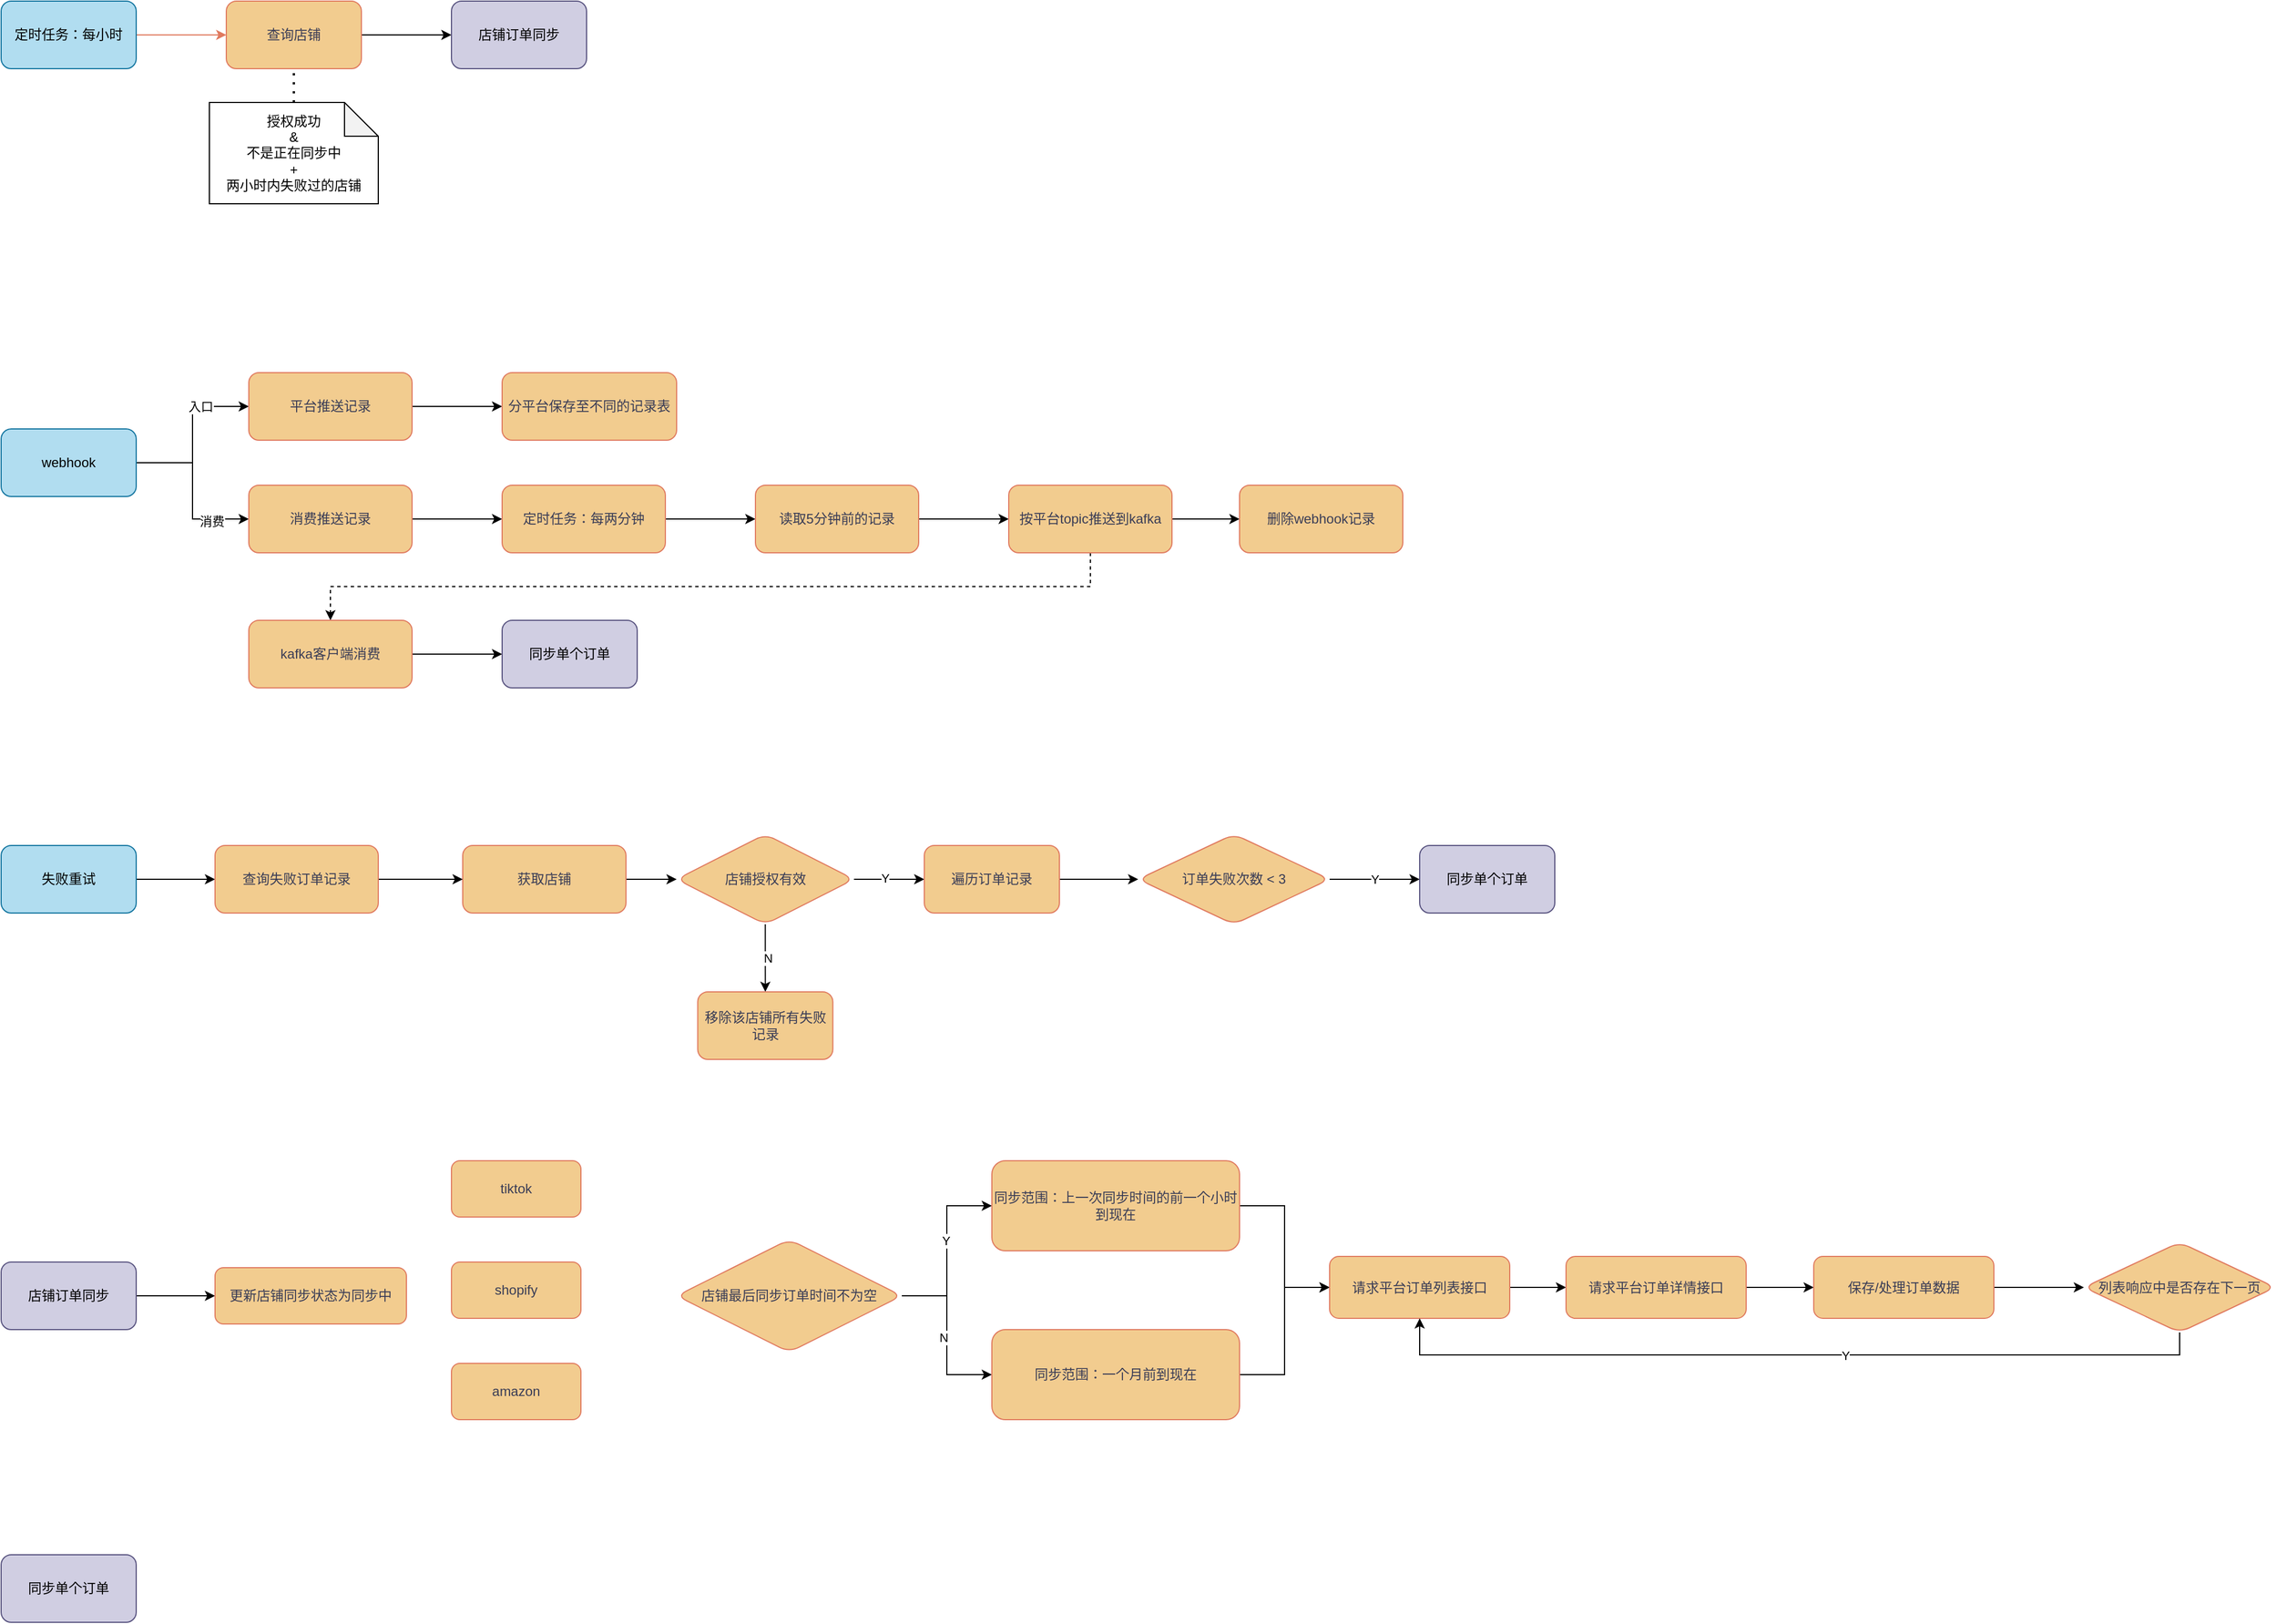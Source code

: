 <mxfile version="22.1.21" type="github">
  <diagram name="第 1 页" id="JyRQv7z_uOhhVvSPAPBE">
    <mxGraphModel dx="1434" dy="792" grid="1" gridSize="10" guides="1" tooltips="1" connect="1" arrows="1" fold="1" page="1" pageScale="1" pageWidth="1200" pageHeight="1920" math="0" shadow="0">
      <root>
        <mxCell id="0" />
        <mxCell id="1" parent="0" />
        <mxCell id="u4fPOviZWzzGuPlj3rxm-1" value="" style="edgeStyle=orthogonalEdgeStyle;rounded=1;orthogonalLoop=1;jettySize=auto;html=1;labelBackgroundColor=none;strokeColor=#E07A5F;fontColor=default;" parent="1" edge="1">
          <mxGeometry relative="1" as="geometry">
            <mxPoint x="160" y="70" as="sourcePoint" />
            <mxPoint x="240" y="70" as="targetPoint" />
          </mxGeometry>
        </mxCell>
        <mxCell id="u4fPOviZWzzGuPlj3rxm-2" value="定时任务：每小时" style="rounded=1;whiteSpace=wrap;html=1;labelBackgroundColor=none;fillColor=#b1ddf0;strokeColor=#10739e;" parent="1" vertex="1">
          <mxGeometry x="40" y="40" width="120" height="60" as="geometry" />
        </mxCell>
        <mxCell id="u4fPOviZWzzGuPlj3rxm-3" style="edgeStyle=orthogonalEdgeStyle;rounded=0;orthogonalLoop=1;jettySize=auto;html=1;exitX=1;exitY=0.5;exitDx=0;exitDy=0;entryX=0;entryY=0.5;entryDx=0;entryDy=0;" parent="1" source="u4fPOviZWzzGuPlj3rxm-7" target="u4fPOviZWzzGuPlj3rxm-32" edge="1">
          <mxGeometry relative="1" as="geometry" />
        </mxCell>
        <mxCell id="u4fPOviZWzzGuPlj3rxm-4" value="入口" style="edgeLabel;html=1;align=center;verticalAlign=middle;resizable=0;points=[];" parent="u4fPOviZWzzGuPlj3rxm-3" vertex="1" connectable="0">
          <mxGeometry x="0.427" relative="1" as="geometry">
            <mxPoint as="offset" />
          </mxGeometry>
        </mxCell>
        <mxCell id="u4fPOviZWzzGuPlj3rxm-5" style="edgeStyle=orthogonalEdgeStyle;rounded=0;orthogonalLoop=1;jettySize=auto;html=1;exitX=1;exitY=0.5;exitDx=0;exitDy=0;entryX=0;entryY=0.5;entryDx=0;entryDy=0;" parent="1" source="u4fPOviZWzzGuPlj3rxm-7" target="u4fPOviZWzzGuPlj3rxm-34" edge="1">
          <mxGeometry relative="1" as="geometry" />
        </mxCell>
        <mxCell id="u4fPOviZWzzGuPlj3rxm-6" value="消费" style="edgeLabel;html=1;align=center;verticalAlign=middle;resizable=0;points=[];" parent="u4fPOviZWzzGuPlj3rxm-5" vertex="1" connectable="0">
          <mxGeometry x="0.56" y="-2" relative="1" as="geometry">
            <mxPoint as="offset" />
          </mxGeometry>
        </mxCell>
        <mxCell id="u4fPOviZWzzGuPlj3rxm-7" value="webhook" style="rounded=1;whiteSpace=wrap;html=1;labelBackgroundColor=none;fillColor=#b1ddf0;strokeColor=#10739e;" parent="1" vertex="1">
          <mxGeometry x="40" y="420" width="120" height="60" as="geometry" />
        </mxCell>
        <mxCell id="u4fPOviZWzzGuPlj3rxm-8" style="edgeStyle=orthogonalEdgeStyle;rounded=0;orthogonalLoop=1;jettySize=auto;html=1;exitX=1;exitY=0.5;exitDx=0;exitDy=0;" parent="1" source="u4fPOviZWzzGuPlj3rxm-9" target="u4fPOviZWzzGuPlj3rxm-25" edge="1">
          <mxGeometry relative="1" as="geometry" />
        </mxCell>
        <mxCell id="u4fPOviZWzzGuPlj3rxm-9" value="失败重试" style="rounded=1;whiteSpace=wrap;html=1;labelBackgroundColor=none;fillColor=#b1ddf0;strokeColor=#10739e;" parent="1" vertex="1">
          <mxGeometry x="40" y="790" width="120" height="60" as="geometry" />
        </mxCell>
        <mxCell id="u4fPOviZWzzGuPlj3rxm-10" value="" style="edgeStyle=orthogonalEdgeStyle;rounded=0;orthogonalLoop=1;jettySize=auto;html=1;" parent="1" source="u4fPOviZWzzGuPlj3rxm-11" target="u4fPOviZWzzGuPlj3rxm-14" edge="1">
          <mxGeometry relative="1" as="geometry" />
        </mxCell>
        <mxCell id="u4fPOviZWzzGuPlj3rxm-11" value="查询店铺" style="rounded=1;whiteSpace=wrap;html=1;labelBackgroundColor=none;fillColor=#F2CC8F;strokeColor=#E07A5F;fontColor=#393C56;" parent="1" vertex="1">
          <mxGeometry x="240" y="40" width="120" height="60" as="geometry" />
        </mxCell>
        <mxCell id="u4fPOviZWzzGuPlj3rxm-12" value="&lt;div&gt;授权成功&lt;/div&gt;&lt;div&gt;&amp;amp;&lt;br&gt;&lt;/div&gt;&lt;div&gt;不是正在同步中&lt;br&gt;&lt;/div&gt;&lt;div&gt;+&lt;/div&gt;&lt;div&gt;两小时内失败过的店铺&lt;br&gt;&lt;/div&gt;" style="shape=note;whiteSpace=wrap;html=1;backgroundOutline=1;darkOpacity=0.05;" parent="1" vertex="1">
          <mxGeometry x="225" y="130" width="150" height="90" as="geometry" />
        </mxCell>
        <mxCell id="u4fPOviZWzzGuPlj3rxm-13" value="" style="endArrow=none;dashed=1;html=1;dashPattern=1 3;strokeWidth=2;rounded=0;entryX=0.5;entryY=1;entryDx=0;entryDy=0;exitX=0.5;exitY=0;exitDx=0;exitDy=0;exitPerimeter=0;" parent="1" source="u4fPOviZWzzGuPlj3rxm-12" target="u4fPOviZWzzGuPlj3rxm-11" edge="1">
          <mxGeometry width="50" height="50" relative="1" as="geometry">
            <mxPoint x="720" y="150" as="sourcePoint" />
            <mxPoint x="770" y="100" as="targetPoint" />
          </mxGeometry>
        </mxCell>
        <mxCell id="u4fPOviZWzzGuPlj3rxm-14" value="店铺订单同步" style="rounded=1;whiteSpace=wrap;html=1;labelBackgroundColor=none;fillColor=#d0cee2;strokeColor=#56517e;" parent="1" vertex="1">
          <mxGeometry x="440" y="40" width="120" height="60" as="geometry" />
        </mxCell>
        <mxCell id="u4fPOviZWzzGuPlj3rxm-15" value="" style="edgeStyle=orthogonalEdgeStyle;rounded=0;orthogonalLoop=1;jettySize=auto;html=1;" parent="1" source="u4fPOviZWzzGuPlj3rxm-16" target="u4fPOviZWzzGuPlj3rxm-21" edge="1">
          <mxGeometry relative="1" as="geometry" />
        </mxCell>
        <mxCell id="u4fPOviZWzzGuPlj3rxm-16" value="获取店铺" style="rounded=1;whiteSpace=wrap;html=1;labelBackgroundColor=none;fillColor=#F2CC8F;strokeColor=#E07A5F;fontColor=#393C56;" parent="1" vertex="1">
          <mxGeometry x="450" y="790" width="145" height="60" as="geometry" />
        </mxCell>
        <mxCell id="u4fPOviZWzzGuPlj3rxm-17" value="" style="edgeStyle=orthogonalEdgeStyle;rounded=0;orthogonalLoop=1;jettySize=auto;html=1;" parent="1" source="u4fPOviZWzzGuPlj3rxm-21" target="u4fPOviZWzzGuPlj3rxm-23" edge="1">
          <mxGeometry relative="1" as="geometry" />
        </mxCell>
        <mxCell id="u4fPOviZWzzGuPlj3rxm-18" value="Y" style="edgeLabel;html=1;align=center;verticalAlign=middle;resizable=0;points=[];" parent="u4fPOviZWzzGuPlj3rxm-17" vertex="1" connectable="0">
          <mxGeometry x="-0.16" y="1" relative="1" as="geometry">
            <mxPoint x="1" as="offset" />
          </mxGeometry>
        </mxCell>
        <mxCell id="u4fPOviZWzzGuPlj3rxm-19" value="" style="edgeStyle=orthogonalEdgeStyle;rounded=0;orthogonalLoop=1;jettySize=auto;html=1;" parent="1" source="u4fPOviZWzzGuPlj3rxm-21" target="u4fPOviZWzzGuPlj3rxm-26" edge="1">
          <mxGeometry relative="1" as="geometry" />
        </mxCell>
        <mxCell id="u4fPOviZWzzGuPlj3rxm-20" value="N" style="edgeLabel;html=1;align=center;verticalAlign=middle;resizable=0;points=[];" parent="u4fPOviZWzzGuPlj3rxm-19" vertex="1" connectable="0">
          <mxGeometry x="0.0" y="2" relative="1" as="geometry">
            <mxPoint as="offset" />
          </mxGeometry>
        </mxCell>
        <mxCell id="u4fPOviZWzzGuPlj3rxm-21" value="店铺授权有效" style="rhombus;whiteSpace=wrap;html=1;fillColor=#F2CC8F;strokeColor=#E07A5F;fontColor=#393C56;rounded=1;labelBackgroundColor=none;" parent="1" vertex="1">
          <mxGeometry x="640" y="780" width="157.5" height="80" as="geometry" />
        </mxCell>
        <mxCell id="u4fPOviZWzzGuPlj3rxm-22" value="" style="edgeStyle=orthogonalEdgeStyle;rounded=0;orthogonalLoop=1;jettySize=auto;html=1;" parent="1" source="u4fPOviZWzzGuPlj3rxm-23" target="u4fPOviZWzzGuPlj3rxm-29" edge="1">
          <mxGeometry relative="1" as="geometry" />
        </mxCell>
        <mxCell id="u4fPOviZWzzGuPlj3rxm-23" value="遍历订单记录" style="whiteSpace=wrap;html=1;fillColor=#F2CC8F;strokeColor=#E07A5F;fontColor=#393C56;rounded=1;labelBackgroundColor=none;" parent="1" vertex="1">
          <mxGeometry x="860" y="790" width="120" height="60" as="geometry" />
        </mxCell>
        <mxCell id="u4fPOviZWzzGuPlj3rxm-24" style="edgeStyle=orthogonalEdgeStyle;rounded=0;orthogonalLoop=1;jettySize=auto;html=1;exitX=1;exitY=0.5;exitDx=0;exitDy=0;entryX=0;entryY=0.5;entryDx=0;entryDy=0;" parent="1" source="u4fPOviZWzzGuPlj3rxm-25" target="u4fPOviZWzzGuPlj3rxm-16" edge="1">
          <mxGeometry relative="1" as="geometry" />
        </mxCell>
        <mxCell id="u4fPOviZWzzGuPlj3rxm-25" value="查询失败订单记录" style="rounded=1;whiteSpace=wrap;html=1;labelBackgroundColor=none;fillColor=#F2CC8F;strokeColor=#E07A5F;fontColor=#393C56;" parent="1" vertex="1">
          <mxGeometry x="230" y="790" width="145" height="60" as="geometry" />
        </mxCell>
        <mxCell id="u4fPOviZWzzGuPlj3rxm-26" value="移除该店铺所有失败记录" style="whiteSpace=wrap;html=1;fillColor=#F2CC8F;strokeColor=#E07A5F;fontColor=#393C56;rounded=1;labelBackgroundColor=none;" parent="1" vertex="1">
          <mxGeometry x="658.75" y="920" width="120" height="60" as="geometry" />
        </mxCell>
        <mxCell id="u4fPOviZWzzGuPlj3rxm-27" value="" style="edgeStyle=orthogonalEdgeStyle;rounded=0;orthogonalLoop=1;jettySize=auto;html=1;" parent="1" source="u4fPOviZWzzGuPlj3rxm-29" target="u4fPOviZWzzGuPlj3rxm-30" edge="1">
          <mxGeometry relative="1" as="geometry" />
        </mxCell>
        <mxCell id="u4fPOviZWzzGuPlj3rxm-28" value="Y" style="edgeLabel;html=1;align=center;verticalAlign=middle;resizable=0;points=[];" parent="u4fPOviZWzzGuPlj3rxm-27" vertex="1" connectable="0">
          <mxGeometry relative="1" as="geometry">
            <mxPoint as="offset" />
          </mxGeometry>
        </mxCell>
        <mxCell id="u4fPOviZWzzGuPlj3rxm-29" value="订单失败次数 &amp;lt; 3" style="rhombus;whiteSpace=wrap;html=1;fillColor=#F2CC8F;strokeColor=#E07A5F;fontColor=#393C56;rounded=1;labelBackgroundColor=none;" parent="1" vertex="1">
          <mxGeometry x="1050" y="780" width="170" height="80" as="geometry" />
        </mxCell>
        <mxCell id="u4fPOviZWzzGuPlj3rxm-30" value="同步单个订单" style="whiteSpace=wrap;html=1;fillColor=#d0cee2;strokeColor=#56517e;rounded=1;labelBackgroundColor=none;" parent="1" vertex="1">
          <mxGeometry x="1300" y="790" width="120" height="60" as="geometry" />
        </mxCell>
        <mxCell id="u4fPOviZWzzGuPlj3rxm-31" value="" style="edgeStyle=orthogonalEdgeStyle;rounded=0;orthogonalLoop=1;jettySize=auto;html=1;" parent="1" source="u4fPOviZWzzGuPlj3rxm-32" target="u4fPOviZWzzGuPlj3rxm-35" edge="1">
          <mxGeometry relative="1" as="geometry" />
        </mxCell>
        <mxCell id="u4fPOviZWzzGuPlj3rxm-32" value="平台推送记录" style="rounded=1;whiteSpace=wrap;html=1;labelBackgroundColor=none;fillColor=#F2CC8F;strokeColor=#E07A5F;fontColor=#393C56;" parent="1" vertex="1">
          <mxGeometry x="260" y="370" width="145" height="60" as="geometry" />
        </mxCell>
        <mxCell id="u4fPOviZWzzGuPlj3rxm-33" value="" style="edgeStyle=orthogonalEdgeStyle;rounded=0;orthogonalLoop=1;jettySize=auto;html=1;" parent="1" source="u4fPOviZWzzGuPlj3rxm-34" target="u4fPOviZWzzGuPlj3rxm-37" edge="1">
          <mxGeometry relative="1" as="geometry" />
        </mxCell>
        <mxCell id="u4fPOviZWzzGuPlj3rxm-34" value="消费推送记录" style="rounded=1;whiteSpace=wrap;html=1;labelBackgroundColor=none;fillColor=#F2CC8F;strokeColor=#E07A5F;fontColor=#393C56;" parent="1" vertex="1">
          <mxGeometry x="260" y="470" width="145" height="60" as="geometry" />
        </mxCell>
        <mxCell id="u4fPOviZWzzGuPlj3rxm-35" value="分平台保存至不同的记录表" style="rounded=1;whiteSpace=wrap;html=1;labelBackgroundColor=none;fillColor=#F2CC8F;strokeColor=#E07A5F;fontColor=#393C56;" parent="1" vertex="1">
          <mxGeometry x="485" y="370" width="155" height="60" as="geometry" />
        </mxCell>
        <mxCell id="u4fPOviZWzzGuPlj3rxm-36" value="" style="edgeStyle=orthogonalEdgeStyle;rounded=0;orthogonalLoop=1;jettySize=auto;html=1;" parent="1" source="u4fPOviZWzzGuPlj3rxm-37" target="u4fPOviZWzzGuPlj3rxm-39" edge="1">
          <mxGeometry relative="1" as="geometry" />
        </mxCell>
        <mxCell id="u4fPOviZWzzGuPlj3rxm-37" value="定时任务：每两分钟" style="rounded=1;whiteSpace=wrap;html=1;labelBackgroundColor=none;fillColor=#F2CC8F;strokeColor=#E07A5F;fontColor=#393C56;" parent="1" vertex="1">
          <mxGeometry x="485" y="470" width="145" height="60" as="geometry" />
        </mxCell>
        <mxCell id="u4fPOviZWzzGuPlj3rxm-38" value="" style="edgeStyle=orthogonalEdgeStyle;rounded=0;orthogonalLoop=1;jettySize=auto;html=1;" parent="1" source="u4fPOviZWzzGuPlj3rxm-39" target="u4fPOviZWzzGuPlj3rxm-42" edge="1">
          <mxGeometry relative="1" as="geometry" />
        </mxCell>
        <mxCell id="u4fPOviZWzzGuPlj3rxm-39" value="读取5分钟前的记录" style="rounded=1;whiteSpace=wrap;html=1;labelBackgroundColor=none;fillColor=#F2CC8F;strokeColor=#E07A5F;fontColor=#393C56;" parent="1" vertex="1">
          <mxGeometry x="710" y="470" width="145" height="60" as="geometry" />
        </mxCell>
        <mxCell id="u4fPOviZWzzGuPlj3rxm-40" value="" style="edgeStyle=orthogonalEdgeStyle;rounded=0;orthogonalLoop=1;jettySize=auto;html=1;" parent="1" source="u4fPOviZWzzGuPlj3rxm-42" target="u4fPOviZWzzGuPlj3rxm-43" edge="1">
          <mxGeometry relative="1" as="geometry" />
        </mxCell>
        <mxCell id="u4fPOviZWzzGuPlj3rxm-41" style="edgeStyle=orthogonalEdgeStyle;rounded=0;orthogonalLoop=1;jettySize=auto;html=1;exitX=0.5;exitY=1;exitDx=0;exitDy=0;dashed=1;" parent="1" source="u4fPOviZWzzGuPlj3rxm-42" target="u4fPOviZWzzGuPlj3rxm-45" edge="1">
          <mxGeometry relative="1" as="geometry" />
        </mxCell>
        <mxCell id="u4fPOviZWzzGuPlj3rxm-42" value="按平台topic推送到kafka" style="rounded=1;whiteSpace=wrap;html=1;labelBackgroundColor=none;fillColor=#F2CC8F;strokeColor=#E07A5F;fontColor=#393C56;" parent="1" vertex="1">
          <mxGeometry x="935" y="470" width="145" height="60" as="geometry" />
        </mxCell>
        <mxCell id="u4fPOviZWzzGuPlj3rxm-43" value="删除webhook记录" style="rounded=1;whiteSpace=wrap;html=1;labelBackgroundColor=none;fillColor=#F2CC8F;strokeColor=#E07A5F;fontColor=#393C56;" parent="1" vertex="1">
          <mxGeometry x="1140" y="470" width="145" height="60" as="geometry" />
        </mxCell>
        <mxCell id="u4fPOviZWzzGuPlj3rxm-44" value="" style="edgeStyle=orthogonalEdgeStyle;rounded=0;orthogonalLoop=1;jettySize=auto;html=1;" parent="1" source="u4fPOviZWzzGuPlj3rxm-45" edge="1">
          <mxGeometry relative="1" as="geometry">
            <mxPoint x="485" y="620" as="targetPoint" />
          </mxGeometry>
        </mxCell>
        <mxCell id="u4fPOviZWzzGuPlj3rxm-45" value="kafka客户端消费" style="rounded=1;whiteSpace=wrap;html=1;labelBackgroundColor=none;fillColor=#F2CC8F;strokeColor=#E07A5F;fontColor=#393C56;" parent="1" vertex="1">
          <mxGeometry x="260" y="590" width="145" height="60" as="geometry" />
        </mxCell>
        <mxCell id="u4fPOviZWzzGuPlj3rxm-46" value="同步单个订单" style="whiteSpace=wrap;html=1;fillColor=#d0cee2;strokeColor=#56517e;rounded=1;labelBackgroundColor=none;" parent="1" vertex="1">
          <mxGeometry x="485" y="590" width="120" height="60" as="geometry" />
        </mxCell>
        <mxCell id="u4fPOviZWzzGuPlj3rxm-47" style="edgeStyle=orthogonalEdgeStyle;rounded=0;orthogonalLoop=1;jettySize=auto;html=1;exitX=1;exitY=0.5;exitDx=0;exitDy=0;" parent="1" source="u4fPOviZWzzGuPlj3rxm-48" target="u4fPOviZWzzGuPlj3rxm-50" edge="1">
          <mxGeometry relative="1" as="geometry" />
        </mxCell>
        <mxCell id="u4fPOviZWzzGuPlj3rxm-48" value="店铺订单同步" style="rounded=1;whiteSpace=wrap;html=1;labelBackgroundColor=none;fillColor=#d0cee2;strokeColor=#56517e;" parent="1" vertex="1">
          <mxGeometry x="40" y="1160" width="120" height="60" as="geometry" />
        </mxCell>
        <mxCell id="u4fPOviZWzzGuPlj3rxm-49" value="同步单个订单" style="whiteSpace=wrap;html=1;fillColor=#d0cee2;strokeColor=#56517e;rounded=1;labelBackgroundColor=none;" parent="1" vertex="1">
          <mxGeometry x="40" y="1420" width="120" height="60" as="geometry" />
        </mxCell>
        <mxCell id="u4fPOviZWzzGuPlj3rxm-50" value="更新店铺同步状态为同步中" style="rounded=1;whiteSpace=wrap;html=1;labelBackgroundColor=none;fillColor=#F2CC8F;strokeColor=#E07A5F;fontColor=#393C56;" parent="1" vertex="1">
          <mxGeometry x="230" y="1165" width="170" height="50" as="geometry" />
        </mxCell>
        <mxCell id="u4fPOviZWzzGuPlj3rxm-51" value="tiktok" style="rounded=1;whiteSpace=wrap;html=1;labelBackgroundColor=none;fillColor=#F2CC8F;strokeColor=#E07A5F;fontColor=#393C56;" parent="1" vertex="1">
          <mxGeometry x="440" y="1070" width="115" height="50" as="geometry" />
        </mxCell>
        <mxCell id="u4fPOviZWzzGuPlj3rxm-52" value="shopify" style="rounded=1;whiteSpace=wrap;html=1;labelBackgroundColor=none;fillColor=#F2CC8F;strokeColor=#E07A5F;fontColor=#393C56;" parent="1" vertex="1">
          <mxGeometry x="440" y="1160" width="115" height="50" as="geometry" />
        </mxCell>
        <mxCell id="u4fPOviZWzzGuPlj3rxm-53" value="amazon" style="rounded=1;whiteSpace=wrap;html=1;labelBackgroundColor=none;fillColor=#F2CC8F;strokeColor=#E07A5F;fontColor=#393C56;" parent="1" vertex="1">
          <mxGeometry x="440" y="1250" width="115" height="50" as="geometry" />
        </mxCell>
        <mxCell id="u4fPOviZWzzGuPlj3rxm-54" style="edgeStyle=orthogonalEdgeStyle;rounded=0;orthogonalLoop=1;jettySize=auto;html=1;exitX=1;exitY=0.5;exitDx=0;exitDy=0;entryX=0;entryY=0.5;entryDx=0;entryDy=0;" parent="1" source="u4fPOviZWzzGuPlj3rxm-58" target="u4fPOviZWzzGuPlj3rxm-59" edge="1">
          <mxGeometry relative="1" as="geometry" />
        </mxCell>
        <mxCell id="u4fPOviZWzzGuPlj3rxm-55" value="Y" style="edgeLabel;html=1;align=center;verticalAlign=middle;resizable=0;points=[];" parent="u4fPOviZWzzGuPlj3rxm-54" vertex="1" connectable="0">
          <mxGeometry x="0.113" y="1" relative="1" as="geometry">
            <mxPoint as="offset" />
          </mxGeometry>
        </mxCell>
        <mxCell id="u4fPOviZWzzGuPlj3rxm-56" style="edgeStyle=orthogonalEdgeStyle;rounded=0;orthogonalLoop=1;jettySize=auto;html=1;exitX=1;exitY=0.5;exitDx=0;exitDy=0;entryX=0;entryY=0.5;entryDx=0;entryDy=0;" parent="1" source="u4fPOviZWzzGuPlj3rxm-58" target="u4fPOviZWzzGuPlj3rxm-60" edge="1">
          <mxGeometry relative="1" as="geometry" />
        </mxCell>
        <mxCell id="u4fPOviZWzzGuPlj3rxm-57" value="N" style="edgeLabel;html=1;align=center;verticalAlign=middle;resizable=0;points=[];" parent="u4fPOviZWzzGuPlj3rxm-56" vertex="1" connectable="0">
          <mxGeometry x="0.027" y="-3" relative="1" as="geometry">
            <mxPoint as="offset" />
          </mxGeometry>
        </mxCell>
        <mxCell id="u4fPOviZWzzGuPlj3rxm-58" value="店铺最后同步订单时间不为空" style="rhombus;whiteSpace=wrap;html=1;fillColor=#F2CC8F;strokeColor=#E07A5F;fontColor=#393C56;rounded=1;labelBackgroundColor=none;" parent="1" vertex="1">
          <mxGeometry x="640" y="1140" width="200" height="100" as="geometry" />
        </mxCell>
        <mxCell id="34txn3KMLQaRJ0VbDemT-1" style="edgeStyle=orthogonalEdgeStyle;rounded=0;orthogonalLoop=1;jettySize=auto;html=1;exitX=1;exitY=0.5;exitDx=0;exitDy=0;entryX=0;entryY=0.5;entryDx=0;entryDy=0;" parent="1" source="u4fPOviZWzzGuPlj3rxm-59" target="u4fPOviZWzzGuPlj3rxm-62" edge="1">
          <mxGeometry relative="1" as="geometry" />
        </mxCell>
        <mxCell id="u4fPOviZWzzGuPlj3rxm-59" value="同步范围：上一次同步时间的前一个小时到现在" style="whiteSpace=wrap;html=1;fillColor=#F2CC8F;strokeColor=#E07A5F;fontColor=#393C56;rounded=1;labelBackgroundColor=none;" parent="1" vertex="1">
          <mxGeometry x="920" y="1070" width="220" height="80" as="geometry" />
        </mxCell>
        <mxCell id="34txn3KMLQaRJ0VbDemT-3" style="edgeStyle=orthogonalEdgeStyle;rounded=0;orthogonalLoop=1;jettySize=auto;html=1;exitX=1;exitY=0.5;exitDx=0;exitDy=0;entryX=0;entryY=0.5;entryDx=0;entryDy=0;" parent="1" source="u4fPOviZWzzGuPlj3rxm-60" target="u4fPOviZWzzGuPlj3rxm-62" edge="1">
          <mxGeometry relative="1" as="geometry" />
        </mxCell>
        <mxCell id="u4fPOviZWzzGuPlj3rxm-60" value="同步范围：一个月前到现在" style="whiteSpace=wrap;html=1;fillColor=#F2CC8F;strokeColor=#E07A5F;fontColor=#393C56;rounded=1;labelBackgroundColor=none;" parent="1" vertex="1">
          <mxGeometry x="920" y="1220" width="220" height="80" as="geometry" />
        </mxCell>
        <mxCell id="34txn3KMLQaRJ0VbDemT-5" style="edgeStyle=orthogonalEdgeStyle;rounded=0;orthogonalLoop=1;jettySize=auto;html=1;exitX=1;exitY=0.5;exitDx=0;exitDy=0;entryX=0;entryY=0.5;entryDx=0;entryDy=0;" parent="1" source="u4fPOviZWzzGuPlj3rxm-62" target="34txn3KMLQaRJ0VbDemT-4" edge="1">
          <mxGeometry relative="1" as="geometry" />
        </mxCell>
        <mxCell id="u4fPOviZWzzGuPlj3rxm-62" value="请求平台订单列表接口" style="whiteSpace=wrap;html=1;fillColor=#F2CC8F;strokeColor=#E07A5F;fontColor=#393C56;rounded=1;labelBackgroundColor=none;" parent="1" vertex="1">
          <mxGeometry x="1220" y="1155" width="160" height="55" as="geometry" />
        </mxCell>
        <mxCell id="u4fPOviZWzzGuPlj3rxm-63" style="edgeStyle=orthogonalEdgeStyle;rounded=0;orthogonalLoop=1;jettySize=auto;html=1;exitX=0.5;exitY=1;exitDx=0;exitDy=0;entryX=0.5;entryY=1;entryDx=0;entryDy=0;" parent="1" source="u4fPOviZWzzGuPlj3rxm-65" target="u4fPOviZWzzGuPlj3rxm-62" edge="1">
          <mxGeometry relative="1" as="geometry" />
        </mxCell>
        <mxCell id="u4fPOviZWzzGuPlj3rxm-64" value="Y" style="edgeLabel;html=1;align=center;verticalAlign=middle;resizable=0;points=[];" parent="u4fPOviZWzzGuPlj3rxm-63" vertex="1" connectable="0">
          <mxGeometry x="-0.128" relative="1" as="geometry">
            <mxPoint as="offset" />
          </mxGeometry>
        </mxCell>
        <mxCell id="u4fPOviZWzzGuPlj3rxm-65" value="列表响应中是否存在下一页" style="rhombus;whiteSpace=wrap;html=1;fillColor=#F2CC8F;strokeColor=#E07A5F;fontColor=#393C56;rounded=1;labelBackgroundColor=none;" parent="1" vertex="1">
          <mxGeometry x="1890" y="1142.5" width="170" height="80" as="geometry" />
        </mxCell>
        <mxCell id="34txn3KMLQaRJ0VbDemT-8" style="edgeStyle=orthogonalEdgeStyle;rounded=0;orthogonalLoop=1;jettySize=auto;html=1;exitX=1;exitY=0.5;exitDx=0;exitDy=0;" parent="1" source="34txn3KMLQaRJ0VbDemT-4" target="34txn3KMLQaRJ0VbDemT-7" edge="1">
          <mxGeometry relative="1" as="geometry" />
        </mxCell>
        <mxCell id="34txn3KMLQaRJ0VbDemT-4" value="请求平台订单详情接口" style="whiteSpace=wrap;html=1;fillColor=#F2CC8F;strokeColor=#E07A5F;fontColor=#393C56;rounded=1;labelBackgroundColor=none;" parent="1" vertex="1">
          <mxGeometry x="1430" y="1155" width="160" height="55" as="geometry" />
        </mxCell>
        <mxCell id="34txn3KMLQaRJ0VbDemT-9" style="edgeStyle=orthogonalEdgeStyle;rounded=0;orthogonalLoop=1;jettySize=auto;html=1;exitX=1;exitY=0.5;exitDx=0;exitDy=0;" parent="1" source="34txn3KMLQaRJ0VbDemT-7" target="u4fPOviZWzzGuPlj3rxm-65" edge="1">
          <mxGeometry relative="1" as="geometry" />
        </mxCell>
        <mxCell id="34txn3KMLQaRJ0VbDemT-7" value="保存/处理订单数据" style="whiteSpace=wrap;html=1;fillColor=#F2CC8F;strokeColor=#E07A5F;fontColor=#393C56;rounded=1;labelBackgroundColor=none;" parent="1" vertex="1">
          <mxGeometry x="1650" y="1155" width="160" height="55" as="geometry" />
        </mxCell>
      </root>
    </mxGraphModel>
  </diagram>
</mxfile>

